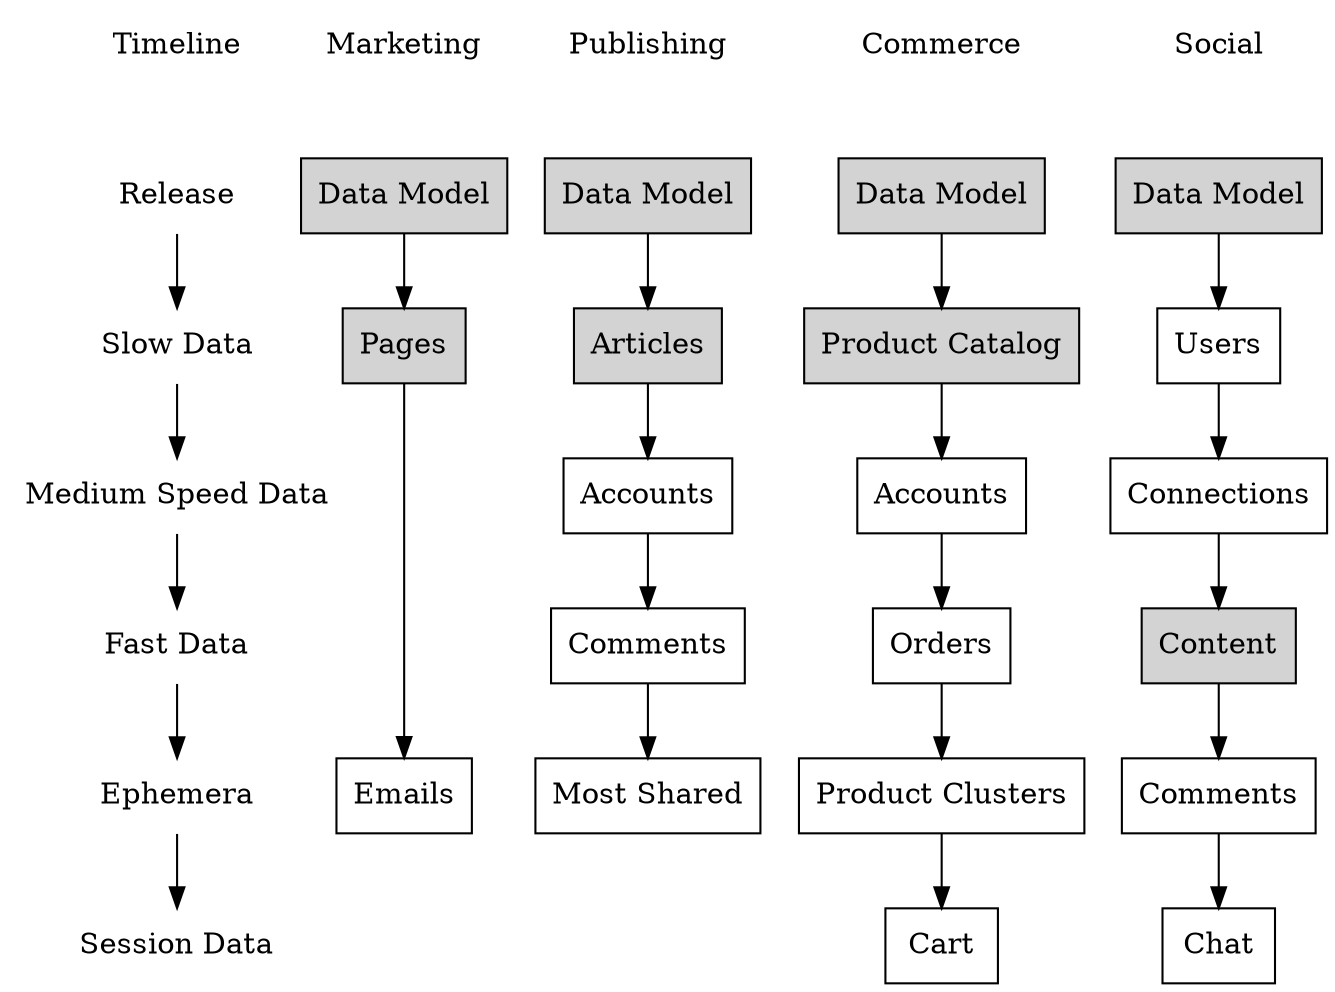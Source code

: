 digraph Dataflow {
  node[shape=block];
  {
    node[shape=plaintext];
    Header[label="Timeline"];
    "Release" -> "Slow Data" -> "Medium Speed Data" -> "Fast Data" -> "Ephemera" -> "Session Data";
  }

  {
    rank=same;
    Header;
    MHeader[label="Marketing", shape=plaintext];
    PHeader[label="Publishing", shape=plaintext];
    EHeader[label="Commerce", shape=plaintext];
    SHeader[label="Social", shape=plaintext];
  }

  {
    rank=same;
    "Release";
    MData[label="Data Model",fillcolor="lightgrey",style=filled];
    PData[label="Data Model",fillcolor="lightgrey",style=filled];
    EData[label="Data Model",fillcolor="lightgrey",style=filled];
    SData[label="Data Model",fillcolor="lightgrey",style=filled];
  }

  {
    rank=same;
    "Slow Data";
    MPages[label="Pages",fillcolor="lightgrey",style=filled];
    PArticles[label="Articles",fillcolor="lightgrey",style=filled];
    ECatalog[label="Product Catalog",fillcolor="lightgrey",style=filled];
    SUsers[label="Users"];
  }

  {
    rank=same;
    "Medium Speed Data";
    PUsers[label="Accounts"];
    EUsers[label="Accounts"];
    SConnections[label="Connections"];
  }

  {
    rank=same;
    "Fast Data";
    PComments[label="Comments"];
    EOrders[label="Orders"];
    SContent[label="Content",fillcolor="lightgrey",style=filled];
  }

  {
    rank=same;
    "Ephemera";
    PShared[label="Most Shared"];
    ECross[label="Product Clusters"];
    SComments[label="Comments"];
    MEmail[label="Emails"];

  }

  {
    rank=same;
    "Session Data";
    ECart[label="Cart"];
    SChat[label="Chat"];
  }

  Header -> "Release" [style=invis];
  MHeader -> MData [style=invis];
  PHeader -> PData [style=invis];
  EHeader -> EData [style=invis];
  SHeader -> SData [style=invis];

  MData -> MPages -> MEmail;
  PData -> PArticles -> PUsers -> PComments -> PShared;
  EData -> ECatalog -> EUsers -> EOrders -> ECross -> ECart;
  SData -> SUsers -> SConnections -> SContent -> SComments -> SChat;
}
